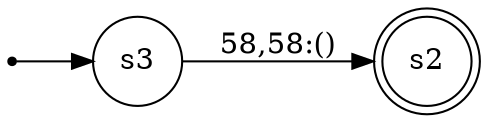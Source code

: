 
      digraph G {
        rankdir=LR;
        init [shape=point];
        node [shape = doublecircle];
        s2
        node [shape = circle];
        init -> s3;
        s3 -> s2 [label = "58,58:()"]}
